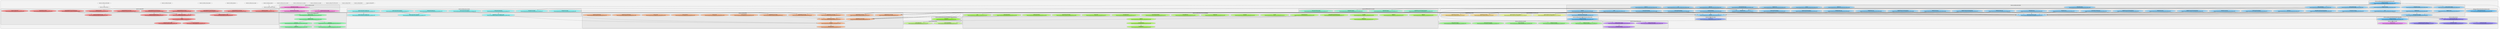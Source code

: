 digraph G {
    graph [rankdir=TB, clusterrank="local"];
    subgraph cluster_G {

        graph [style="filled,rounded",fillcolor="#80808018", label=""];
        detectron__modeling__FPN [label="detectron.modeling.FPN", style="filled", fillcolor="#ffffffb2", fontcolor="#000000", group="0"];
        detectron__modeling__ResNet [label="detectron.modeling.ResNet", style="filled", fillcolor="#ffffffb2", fontcolor="#000000", group="1"];
        detectron__modeling__VGG16 [label="detectron.modeling.VGG16", style="filled", fillcolor="#ffffffb2", fontcolor="#000000", group="2"];
        detectron__modeling__VGG_CNN_M_1024 [label="detectron.modeling.VGG_CNN_M_1024", style="filled", fillcolor="#ffffffb2", fontcolor="#000000", group="3"];
        detectron__modeling__detector [label="detectron.modeling.detector", style="filled", fillcolor="#ffffffb2", fontcolor="#000000", group="4"];
        detectron__modeling__fast_rcnn_heads [label="detectron.modeling.fast_rcnn_heads", style="filled", fillcolor="#ffffffb2", fontcolor="#000000", group="5"];
        detectron__modeling__generate_anchors [label="detectron.modeling.generate_anchors", style="filled", fillcolor="#ffffffb2", fontcolor="#000000", group="6"];
        detectron__modeling__keypoint_rcnn_heads [label="detectron.modeling.keypoint_rcnn_heads", style="filled", fillcolor="#ffffffb2", fontcolor="#000000", group="7"];
        detectron__modeling__mask_rcnn_heads [label="detectron.modeling.mask_rcnn_heads", style="filled", fillcolor="#ffffffb2", fontcolor="#000000", group="8"];
        detectron__modeling__model_builder [label="detectron.modeling.model_builder", style="filled", fillcolor="#ffffffb2", fontcolor="#000000", group="9"];
        detectron__modeling__name_compat [label="detectron.modeling.name_compat", style="filled", fillcolor="#ffffffb2", fontcolor="#000000", group="10"];
        detectron__modeling__optimizer [label="detectron.modeling.optimizer", style="filled", fillcolor="#ffffffb2", fontcolor="#000000", group="11"];
        detectron__modeling__retinanet_heads [label="detectron.modeling.retinanet_heads", style="filled", fillcolor="#ffffffb2", fontcolor="#000000", group="12"];
        detectron__modeling__rfcn_heads [label="detectron.modeling.rfcn_heads", style="filled", fillcolor="#ffffffb2", fontcolor="#000000", group="13"];
        detectron__modeling__rpn_heads [label="detectron.modeling.rpn_heads", style="filled", fillcolor="#ffffffb2", fontcolor="#000000", group="14"];
        subgraph cluster_detectron__modeling__FPN {

            graph [style="filled,rounded",fillcolor="#80808018", label="detectron.modeling.FPN"];
            detectron__modeling__FPN__add_fpn [label="add_fpn\n(/home/avijit/github/Detectron/detectron/modeling/FPN.py:117)", style="filled", fillcolor="#ff6565b2", fontcolor="#000000", group="0"];
        }
        subgraph cluster_detectron__modeling__FPN {

            graph [style="filled,rounded",fillcolor="#80808018", label="detectron.modeling.FPN"];
            detectron__modeling__FPN__add_fpn_ResNet101_conv5_P2only_body [label="add_fpn_ResNet101_conv5_P2only_body\n(/home/avijit/github/Detectron/detectron/modeling/FPN.py:67)", style="filled", fillcolor="#ff6565b2", fontcolor="#000000", group="0"];
        }
        subgraph cluster_detectron__modeling__FPN {

            graph [style="filled,rounded",fillcolor="#80808018", label="detectron.modeling.FPN"];
            detectron__modeling__FPN__add_fpn_ResNet101_conv5_body [label="add_fpn_ResNet101_conv5_body\n(/home/avijit/github/Detectron/detectron/modeling/FPN.py:61)", style="filled", fillcolor="#ff6565b2", fontcolor="#000000", group="0"];
        }
        subgraph cluster_detectron__modeling__FPN {

            graph [style="filled,rounded",fillcolor="#80808018", label="detectron.modeling.FPN"];
            detectron__modeling__FPN__add_fpn_ResNet152_conv5_P2only_body [label="add_fpn_ResNet152_conv5_P2only_body\n(/home/avijit/github/Detectron/detectron/modeling/FPN.py:82)", style="filled", fillcolor="#ff6565b2", fontcolor="#000000", group="0"];
        }
        subgraph cluster_detectron__modeling__FPN {

            graph [style="filled,rounded",fillcolor="#80808018", label="detectron.modeling.FPN"];
            detectron__modeling__FPN__add_fpn_ResNet152_conv5_body [label="add_fpn_ResNet152_conv5_body\n(/home/avijit/github/Detectron/detectron/modeling/FPN.py:76)", style="filled", fillcolor="#ff6565b2", fontcolor="#000000", group="0"];
        }
        subgraph cluster_detectron__modeling__FPN {

            graph [style="filled,rounded",fillcolor="#80808018", label="detectron.modeling.FPN"];
            detectron__modeling__FPN__add_fpn_ResNet50_conv5_P2only_body [label="add_fpn_ResNet50_conv5_P2only_body\n(/home/avijit/github/Detectron/detectron/modeling/FPN.py:52)", style="filled", fillcolor="#ff6565b2", fontcolor="#000000", group="0"];
        }
        subgraph cluster_detectron__modeling__FPN {

            graph [style="filled,rounded",fillcolor="#80808018", label="detectron.modeling.FPN"];
            detectron__modeling__FPN__add_fpn_ResNet50_conv5_body [label="add_fpn_ResNet50_conv5_body\n(/home/avijit/github/Detectron/detectron/modeling/FPN.py:46)", style="filled", fillcolor="#ff6565b2", fontcolor="#000000", group="0"];
        }
        subgraph cluster_detectron__modeling__FPN {

            graph [style="filled,rounded",fillcolor="#80808018", label="detectron.modeling.FPN"];
            detectron__modeling__FPN__add_fpn_onto_conv_body [label="add_fpn_onto_conv_body\n(/home/avijit/github/Detectron/detectron/modeling/FPN.py:95)", style="filled", fillcolor="#ff6565b2", fontcolor="#000000", group="0"];
        }
        subgraph cluster_detectron__modeling__FPN {

            graph [style="filled,rounded",fillcolor="#80808018", label="detectron.modeling.FPN"];
            detectron__modeling__FPN__add_fpn_rpn_losses [label="add_fpn_rpn_losses\n(/home/avijit/github/Detectron/detectron/modeling/FPN.py:440)", style="filled", fillcolor="#ff6565b2", fontcolor="#000000", group="0"];
        }
        subgraph cluster_detectron__modeling__FPN {

            graph [style="filled,rounded",fillcolor="#80808018", label="detectron.modeling.FPN"];
            detectron__modeling__FPN__add_fpn_rpn_outputs [label="add_fpn_rpn_outputs\n(/home/avijit/github/Detectron/detectron/modeling/FPN.py:323)", style="filled", fillcolor="#ff6565b2", fontcolor="#000000", group="0"];
        }
        subgraph cluster_detectron__modeling__FPN {

            graph [style="filled,rounded",fillcolor="#80808018", label="detectron.modeling.FPN"];
            detectron__modeling__FPN__add_multilevel_roi_blobs [label="add_multilevel_roi_blobs\n(/home/avijit/github/Detectron/detectron/modeling/FPN.py:508)", style="filled", fillcolor="#ff6565b2", fontcolor="#000000", group="0"];
        }
        subgraph cluster_detectron__modeling__FPN {

            graph [style="filled,rounded",fillcolor="#80808018", label="detectron.modeling.FPN"];
            detectron__modeling__FPN__add_topdown_lateral_module [label="add_topdown_lateral_module\n(/home/avijit/github/Detectron/detectron/modeling/FPN.py:259)", style="filled", fillcolor="#ff6565b2", fontcolor="#000000", group="0"];
        }
        subgraph cluster_detectron__modeling__FPN {

            graph [style="filled,rounded",fillcolor="#80808018", label="detectron.modeling.FPN"];
            detectron__modeling__FPN__fpn_level_info_ResNet101_conv5 [label="fpn_level_info_ResNet101_conv5\n(/home/avijit/github/Detectron/detectron/modeling/FPN.py:555)", style="filled", fillcolor="#ff6565b2", fontcolor="#000000", group="0"];
        }
        subgraph cluster_detectron__modeling__FPN {

            graph [style="filled,rounded",fillcolor="#80808018", label="detectron.modeling.FPN"];
            detectron__modeling__FPN__fpn_level_info_ResNet152_conv5 [label="fpn_level_info_ResNet152_conv5\n(/home/avijit/github/Detectron/detectron/modeling/FPN.py:563)", style="filled", fillcolor="#ff6565b2", fontcolor="#000000", group="0"];
        }
        subgraph cluster_detectron__modeling__FPN {

            graph [style="filled,rounded",fillcolor="#80808018", label="detectron.modeling.FPN"];
            detectron__modeling__FPN__fpn_level_info_ResNet50_conv5 [label="fpn_level_info_ResNet50_conv5\n(/home/avijit/github/Detectron/detectron/modeling/FPN.py:547)", style="filled", fillcolor="#ff6565b2", fontcolor="#000000", group="0"];
        }
        subgraph cluster_detectron__modeling__FPN {

            graph [style="filled,rounded",fillcolor="#80808018", label="detectron.modeling.FPN"];
            detectron__modeling__FPN__get_min_max_levels [label="get_min_max_levels\n(/home/avijit/github/Detectron/detectron/modeling/FPN.py:301)", style="filled", fillcolor="#ff6565b2", fontcolor="#000000", group="0"];
        }
        subgraph cluster_detectron__modeling__FPN {

            graph [style="filled,rounded",fillcolor="#80808018", label="detectron.modeling.FPN"];
            detectron__modeling__FPN__map_rois_to_fpn_levels [label="map_rois_to_fpn_levels\n(/home/avijit/github/Detectron/detectron/modeling/FPN.py:493)", style="filled", fillcolor="#ff6565b2", fontcolor="#000000", group="0"];
        }
        subgraph cluster_detectron__modeling__ResNet {

            graph [style="filled,rounded",fillcolor="#80808018", label="detectron.modeling.ResNet"];
            detectron__modeling__ResNet__add_ResNet101_conv4_body [label="add_ResNet101_conv4_body\n(/home/avijit/github/Detectron/detectron/modeling/ResNet.py:43)", style="filled", fillcolor="#ff9f65b2", fontcolor="#000000", group="1"];
        }
        subgraph cluster_detectron__modeling__ResNet {

            graph [style="filled,rounded",fillcolor="#80808018", label="detectron.modeling.ResNet"];
            detectron__modeling__ResNet__add_ResNet101_conv5_body [label="add_ResNet101_conv5_body\n(/home/avijit/github/Detectron/detectron/modeling/ResNet.py:47)", style="filled", fillcolor="#ff9f65b2", fontcolor="#000000", group="1"];
        }
        subgraph cluster_detectron__modeling__ResNet {

            graph [style="filled,rounded",fillcolor="#80808018", label="detectron.modeling.ResNet"];
            detectron__modeling__ResNet__add_ResNet152_conv5_body [label="add_ResNet152_conv5_body\n(/home/avijit/github/Detectron/detectron/modeling/ResNet.py:51)", style="filled", fillcolor="#ff9f65b2", fontcolor="#000000", group="1"];
        }
        subgraph cluster_detectron__modeling__ResNet {

            graph [style="filled,rounded",fillcolor="#80808018", label="detectron.modeling.ResNet"];
            detectron__modeling__ResNet__add_ResNet50_conv4_body [label="add_ResNet50_conv4_body\n(/home/avijit/github/Detectron/detectron/modeling/ResNet.py:35)", style="filled", fillcolor="#ff9f65b2", fontcolor="#000000", group="1"];
        }
        subgraph cluster_detectron__modeling__ResNet {

            graph [style="filled,rounded",fillcolor="#80808018", label="detectron.modeling.ResNet"];
            detectron__modeling__ResNet__add_ResNet50_conv5_body [label="add_ResNet50_conv5_body\n(/home/avijit/github/Detectron/detectron/modeling/ResNet.py:39)", style="filled", fillcolor="#ff9f65b2", fontcolor="#000000", group="1"];
        }
        subgraph cluster_detectron__modeling__ResNet {

            graph [style="filled,rounded",fillcolor="#80808018", label="detectron.modeling.ResNet"];
            detectron__modeling__ResNet__add_ResNet_convX_body [label="add_ResNet_convX_body\n(/home/avijit/github/Detectron/detectron/modeling/ResNet.py:91)", style="filled", fillcolor="#ff9f65b2", fontcolor="#000000", group="1"];
        }
        subgraph cluster_detectron__modeling__ResNet {

            graph [style="filled,rounded",fillcolor="#80808018", label="detectron.modeling.ResNet"];
            detectron__modeling__ResNet__add_ResNet_roi_conv5_head [label="add_ResNet_roi_conv5_head\n(/home/avijit/github/Detectron/detectron/modeling/ResNet.py:129)", style="filled", fillcolor="#ff9f65b2", fontcolor="#000000", group="1"];
        }
        subgraph cluster_detectron__modeling__ResNet {

            graph [style="filled,rounded",fillcolor="#80808018", label="detectron.modeling.ResNet"];
            detectron__modeling__ResNet__add_residual_block [label="add_residual_block\n(/home/avijit/github/Detectron/detectron/modeling/ResNet.py:153)", style="filled", fillcolor="#ff9f65b2", fontcolor="#000000", group="1"];
        }
        subgraph cluster_detectron__modeling__ResNet {

            graph [style="filled,rounded",fillcolor="#80808018", label="detectron.modeling.ResNet"];
            detectron__modeling__ResNet__add_stage [label="add_stage\n(/home/avijit/github/Detectron/detectron/modeling/ResNet.py:60)", style="filled", fillcolor="#ff9f65b2", fontcolor="#000000", group="1"];
        }
        subgraph cluster_detectron__modeling__ResNet {

            graph [style="filled,rounded",fillcolor="#80808018", label="detectron.modeling.ResNet"];
            detectron__modeling__ResNet__basic_bn_shortcut [label="basic_bn_shortcut\n(/home/avijit/github/Detectron/detectron/modeling/ResNet.py:203)", style="filled", fillcolor="#ff9f65b2", fontcolor="#000000", group="1"];
        }
        subgraph cluster_detectron__modeling__ResNet {

            graph [style="filled,rounded",fillcolor="#80808018", label="detectron.modeling.ResNet"];
            detectron__modeling__ResNet__basic_bn_stem [label="basic_bn_stem\n(/home/avijit/github/Detectron/detectron/modeling/ResNet.py:246)", style="filled", fillcolor="#ff9f65b2", fontcolor="#000000", group="1"];
        }
        subgraph cluster_detectron__modeling__ResNet {

            graph [style="filled,rounded",fillcolor="#80808018", label="detectron.modeling.ResNet"];
            detectron__modeling__ResNet__basic_gn_shortcut [label="basic_gn_shortcut\n(/home/avijit/github/Detectron/detectron/modeling/ResNet.py:223)", style="filled", fillcolor="#ff9f65b2", fontcolor="#000000", group="1"];
        }
        subgraph cluster_detectron__modeling__ResNet {

            graph [style="filled,rounded",fillcolor="#80808018", label="detectron.modeling.ResNet"];
            detectron__modeling__ResNet__basic_gn_stem [label="basic_gn_stem\n(/home/avijit/github/Detectron/detectron/modeling/ResNet.py:259)", style="filled", fillcolor="#ff9f65b2", fontcolor="#000000", group="1"];
        }
        subgraph cluster_detectron__modeling__ResNet {

            graph [style="filled,rounded",fillcolor="#80808018", label="detectron.modeling.ResNet"];
            detectron__modeling__ResNet__bottleneck_gn_transformation [label="bottleneck_gn_transformation\n(/home/avijit/github/Detectron/detectron/modeling/ResNet.py:336)", style="filled", fillcolor="#ff9f65b2", fontcolor="#000000", group="1"];
        }
        subgraph cluster_detectron__modeling__ResNet {

            graph [style="filled,rounded",fillcolor="#80808018", label="detectron.modeling.ResNet"];
            detectron__modeling__ResNet__bottleneck_transformation [label="bottleneck_transformation\n(/home/avijit/github/Detectron/detectron/modeling/ResNet.py:276)", style="filled", fillcolor="#ff9f65b2", fontcolor="#000000", group="1"];
        }
        subgraph cluster_detectron__modeling__VGG16 {

            graph [style="filled,rounded",fillcolor="#80808018", label="detectron.modeling.VGG16"];
            detectron__modeling__VGG16__add_VGG16_conv5_body [label="add_VGG16_conv5_body\n(/home/avijit/github/Detectron/detectron/modeling/VGG16.py:26)", style="filled", fillcolor="#ffd865b2", fontcolor="#000000", group="2"];
        }
        subgraph cluster_detectron__modeling__VGG16 {

            graph [style="filled,rounded",fillcolor="#80808018", label="detectron.modeling.VGG16"];
            detectron__modeling__VGG16__add_VGG16_roi_fc_head [label="add_VGG16_roi_fc_head\n(/home/avijit/github/Detectron/detectron/modeling/VGG16.py:61)", style="filled", fillcolor="#ffd865b2", fontcolor="#000000", group="2"];
        }
        subgraph cluster_detectron__modeling__VGG_CNN_M_1024 {

            graph [style="filled,rounded",fillcolor="#80808018", label="detectron.modeling.VGG_CNN_M_1024"];
            detectron__modeling__VGG_CNN_M_1024__add_VGG_CNN_M_1024_conv5_body [label="add_VGG_CNN_M_1024_conv5_body\n(/home/avijit/github/Detectron/detectron/modeling/VGG_CNN_M_1024.py:26)", style="filled", fillcolor="#ebff65b2", fontcolor="#000000", group="3"];
        }
        subgraph cluster_detectron__modeling__VGG_CNN_M_1024 {

            graph [style="filled,rounded",fillcolor="#80808018", label="detectron.modeling.VGG_CNN_M_1024"];
            detectron__modeling__VGG_CNN_M_1024__add_VGG_CNN_M_1024_roi_fc_head [label="add_VGG_CNN_M_1024_roi_fc_head\n(/home/avijit/github/Detectron/detectron/modeling/VGG_CNN_M_1024.py:47)", style="filled", fillcolor="#ebff65b2", fontcolor="#000000", group="3"];
        }
        subgraph cluster_detectron__modeling__detector {

            graph [style="filled,rounded",fillcolor="#80808018", label="detectron.modeling.detector"];
            detectron__modeling__detector__DetectionModelHelper [label="DetectionModelHelper\n(/home/avijit/github/Detectron/detectron/modeling/detector.py:43)", style="filled", fillcolor="#b2ff65b2", fontcolor="#000000", group="4"];
        }
        subgraph cluster_detectron__modeling__detector {

            graph [style="filled,rounded",fillcolor="#80808018", label="detectron.modeling.detector"];
            detectron__modeling__detector___get_lr_change_ratio [label="_get_lr_change_ratio\n(/home/avijit/github/Detectron/detectron/modeling/detector.py:537)", style="filled", fillcolor="#b2ff65b2", fontcolor="#000000", group="4"];
        }
        subgraph cluster_detectron__modeling__detector__DetectionModelHelper {

            graph [style="filled,rounded",fillcolor="#80808018", label="detectron.modeling.detector.DetectionModelHelper"];
            detectron__modeling__detector__DetectionModelHelper__AddLosses [label="AddLosses\n(/home/avijit/github/Detectron/detectron/modeling/detector.py:524)", style="filled", fillcolor="#99ff32b2", fontcolor="#000000", group="4"];
        }
        subgraph cluster_detectron__modeling__detector__DetectionModelHelper {

            graph [style="filled,rounded",fillcolor="#80808018", label="detectron.modeling.detector.DetectionModelHelper"];
            detectron__modeling__detector__DetectionModelHelper__AddMetrics [label="AddMetrics\n(/home/avijit/github/Detectron/detectron/modeling/detector.py:531)", style="filled", fillcolor="#99ff32b2", fontcolor="#000000", group="4"];
        }
        subgraph cluster_detectron__modeling__detector__DetectionModelHelper {

            graph [style="filled,rounded",fillcolor="#80808018", label="detectron.modeling.detector.DetectionModelHelper"];
            detectron__modeling__detector__DetectionModelHelper__AffineChannel [label="AffineChannel\n(/home/avijit/github/Detectron/detectron/modeling/detector.py:81)", style="filled", fillcolor="#99ff32b2", fontcolor="#000000", group="4"];
        }
        subgraph cluster_detectron__modeling__detector__DetectionModelHelper {

            graph [style="filled,rounded",fillcolor="#80808018", label="detectron.modeling.detector.DetectionModelHelper"];
            detectron__modeling__detector__DetectionModelHelper__BilinearInterpolation [label="BilinearInterpolation\n(/home/avijit/github/Detectron/detectron/modeling/detector.py:338)", style="filled", fillcolor="#99ff32b2", fontcolor="#000000", group="4"];
        }
        subgraph cluster_detectron__modeling__detector__DetectionModelHelper {

            graph [style="filled,rounded",fillcolor="#80808018", label="detectron.modeling.detector.DetectionModelHelper"];
            detectron__modeling__detector__DetectionModelHelper__CollectAndDistributeFpnRpnProposals [label="CollectAndDistributeFpnRpnProposals\n(/home/avijit/github/Detectron/detectron/modeling/detector.py:172)", style="filled", fillcolor="#99ff32b2", fontcolor="#000000", group="4"];
        }
        subgraph cluster_detectron__modeling__detector__DetectionModelHelper {

            graph [style="filled,rounded",fillcolor="#80808018", label="detectron.modeling.detector.DetectionModelHelper"];
            detectron__modeling__detector__DetectionModelHelper__ConvAffine [label="ConvAffine\n(/home/avijit/github/Detectron/detectron/modeling/detector.py:384)", style="filled", fillcolor="#99ff32b2", fontcolor="#000000", group="4"];
        }
        subgraph cluster_detectron__modeling__detector__DetectionModelHelper {

            graph [style="filled,rounded",fillcolor="#80808018", label="detectron.modeling.detector.DetectionModelHelper"];
            detectron__modeling__detector__DetectionModelHelper__ConvGN [label="ConvGN\n(/home/avijit/github/Detectron/detectron/modeling/detector.py:414)", style="filled", fillcolor="#99ff32b2", fontcolor="#000000", group="4"];
        }
        subgraph cluster_detectron__modeling__detector__DetectionModelHelper {

            graph [style="filled,rounded",fillcolor="#80808018", label="detectron.modeling.detector.DetectionModelHelper"];
            detectron__modeling__detector__DetectionModelHelper__ConvShared [label="ConvShared\n(/home/avijit/github/Detectron/detectron/modeling/detector.py:303)", style="filled", fillcolor="#99ff32b2", fontcolor="#000000", group="4"];
        }
        subgraph cluster_detectron__modeling__detector__DetectionModelHelper {

            graph [style="filled,rounded",fillcolor="#80808018", label="detectron.modeling.detector.DetectionModelHelper"];
            detectron__modeling__detector__DetectionModelHelper__DisableCudnn [label="DisableCudnn\n(/home/avijit/github/Detectron/detectron/modeling/detector.py:456)", style="filled", fillcolor="#99ff32b2", fontcolor="#000000", group="4"];
        }
        subgraph cluster_detectron__modeling__detector__DetectionModelHelper {

            graph [style="filled,rounded",fillcolor="#80808018", label="detectron.modeling.detector.DetectionModelHelper"];
            detectron__modeling__detector__DetectionModelHelper__DropoutIfTraining [label="DropoutIfTraining\n(/home/avijit/github/Detectron/detectron/modeling/detector.py:228)", style="filled", fillcolor="#99ff32b2", fontcolor="#000000", group="4"];
        }
        subgraph cluster_detectron__modeling__detector__DetectionModelHelper {

            graph [style="filled,rounded",fillcolor="#80808018", label="detectron.modeling.detector.DetectionModelHelper"];
            detectron__modeling__detector__DetectionModelHelper__GenerateProposalLabels [label="GenerateProposalLabels\n(/home/avijit/github/Detectron/detectron/modeling/detector.py:140)", style="filled", fillcolor="#99ff32b2", fontcolor="#000000", group="4"];
        }
        subgraph cluster_detectron__modeling__detector__DetectionModelHelper {

            graph [style="filled,rounded",fillcolor="#80808018", label="detectron.modeling.detector.DetectionModelHelper"];
            detectron__modeling__detector__DetectionModelHelper__GenerateProposals [label="GenerateProposals\n(/home/avijit/github/Detectron/detectron/modeling/detector.py:107)", style="filled", fillcolor="#99ff32b2", fontcolor="#000000", group="4"];
        }
        subgraph cluster_detectron__modeling__detector__DetectionModelHelper {

            graph [style="filled,rounded",fillcolor="#80808018", label="detectron.modeling.detector.DetectionModelHelper"];
            detectron__modeling__detector__DetectionModelHelper__GetLossScale [label="GetLossScale\n(/home/avijit/github/Detectron/detectron/modeling/detector.py:517)", style="filled", fillcolor="#99ff32b2", fontcolor="#000000", group="4"];
        }
        subgraph cluster_detectron__modeling__detector__DetectionModelHelper {

            graph [style="filled,rounded",fillcolor="#80808018", label="detectron.modeling.detector.DetectionModelHelper"];
            detectron__modeling__detector__DetectionModelHelper__RestorePreviousUseCudnn [label="RestorePreviousUseCudnn\n(/home/avijit/github/Detectron/detectron/modeling/detector.py:460)", style="filled", fillcolor="#99ff32b2", fontcolor="#000000", group="4"];
        }
        subgraph cluster_detectron__modeling__detector__DetectionModelHelper {

            graph [style="filled,rounded",fillcolor="#80808018", label="detectron.modeling.detector.DetectionModelHelper"];
            detectron__modeling__detector__DetectionModelHelper__RoIFeatureTransform [label="RoIFeatureTransform\n(/home/avijit/github/Detectron/detectron/modeling/detector.py:238)", style="filled", fillcolor="#99ff32b2", fontcolor="#000000", group="4"];
        }
        subgraph cluster_detectron__modeling__detector__DetectionModelHelper {

            graph [style="filled,rounded",fillcolor="#80808018", label="detectron.modeling.detector.DetectionModelHelper"];
            detectron__modeling__detector__DetectionModelHelper__TrainableParams [label="TrainableParams\n(/home/avijit/github/Detectron/detectron/modeling/detector.py:68)", style="filled", fillcolor="#99ff32b2", fontcolor="#000000", group="4"];
        }
        subgraph cluster_detectron__modeling__detector__DetectionModelHelper {

            graph [style="filled,rounded",fillcolor="#80808018", label="detectron.modeling.detector.DetectionModelHelper"];
            detectron__modeling__detector__DetectionModelHelper__UpdateWorkspaceLr [label="UpdateWorkspaceLr\n(/home/avijit/github/Detectron/detectron/modeling/detector.py:465)", style="filled", fillcolor="#99ff32b2", fontcolor="#000000", group="4"];
        }
        subgraph cluster_detectron__modeling__detector__DetectionModelHelper {

            graph [style="filled,rounded",fillcolor="#80808018", label="detectron.modeling.detector.DetectionModelHelper"];
            detectron__modeling__detector__DetectionModelHelper___CorrectMomentum [label="_CorrectMomentum\n(/home/avijit/github/Detectron/detectron/modeling/detector.py:495)", style="filled", fillcolor="#99ff32b2", fontcolor="#000000", group="4"];
        }
        subgraph cluster_detectron__modeling__detector__DetectionModelHelper {

            graph [style="filled,rounded",fillcolor="#80808018", label="detectron.modeling.detector.DetectionModelHelper"];
            detectron__modeling__detector__DetectionModelHelper___SetNewLr [label="_SetNewLr\n(/home/avijit/github/Detectron/detectron/modeling/detector.py:483)", style="filled", fillcolor="#99ff32b2", fontcolor="#000000", group="4"];
        }
        subgraph cluster_detectron__modeling__detector__DetectionModelHelper {

            graph [style="filled,rounded",fillcolor="#80808018", label="detectron.modeling.detector.DetectionModelHelper"];
            detectron__modeling__detector__DetectionModelHelper____init__ [label="__init__\n(/home/avijit/github/Detectron/detectron/modeling/detector.py:44)", style="filled", fillcolor="#99ff32b2", fontcolor="#000000", group="4"];
        }
        subgraph cluster_detectron__modeling__detector__DetectionModelHelper__BilinearInterpolation {

            graph [style="filled,rounded",fillcolor="#80808018", label="detectron.modeling.detector.DetectionModelHelper.BilinearInterpolation"];
            detectron__modeling__detector__DetectionModelHelper__BilinearInterpolation__upsample_filt [label="upsample_filt\n(/home/avijit/github/Detectron/detectron/modeling/detector.py:351)", style="filled", fillcolor="#7fff00b2", fontcolor="#000000", group="4"];
        }
        subgraph cluster_detectron__modeling__fast_rcnn_heads {

            graph [style="filled,rounded",fillcolor="#80808018", label="detectron.modeling.fast_rcnn_heads"];
            detectron__modeling__fast_rcnn_heads__add_fast_rcnn_losses [label="add_fast_rcnn_losses\n(/home/avijit/github/Detectron/detectron/modeling/fast_rcnn_heads.py:75)", style="filled", fillcolor="#79ff65b2", fontcolor="#000000", group="5"];
        }
        subgraph cluster_detectron__modeling__fast_rcnn_heads {

            graph [style="filled,rounded",fillcolor="#80808018", label="detectron.modeling.fast_rcnn_heads"];
            detectron__modeling__fast_rcnn_heads__add_fast_rcnn_outputs [label="add_fast_rcnn_outputs\n(/home/avijit/github/Detectron/detectron/modeling/fast_rcnn_heads.py:46)", style="filled", fillcolor="#79ff65b2", fontcolor="#000000", group="5"];
        }
        subgraph cluster_detectron__modeling__fast_rcnn_heads {

            graph [style="filled,rounded",fillcolor="#80808018", label="detectron.modeling.fast_rcnn_heads"];
            detectron__modeling__fast_rcnn_heads__add_roi_2mlp_head [label="add_roi_2mlp_head\n(/home/avijit/github/Detectron/detectron/modeling/fast_rcnn_heads.py:100)", style="filled", fillcolor="#79ff65b2", fontcolor="#000000", group="5"];
        }
        subgraph cluster_detectron__modeling__fast_rcnn_heads {

            graph [style="filled,rounded",fillcolor="#80808018", label="detectron.modeling.fast_rcnn_heads"];
            detectron__modeling__fast_rcnn_heads__add_roi_Xconv1fc_gn_head [label="add_roi_Xconv1fc_gn_head\n(/home/avijit/github/Detectron/detectron/modeling/fast_rcnn_heads.py:151)", style="filled", fillcolor="#79ff65b2", fontcolor="#000000", group="5"];
        }
        subgraph cluster_detectron__modeling__fast_rcnn_heads {

            graph [style="filled,rounded",fillcolor="#80808018", label="detectron.modeling.fast_rcnn_heads"];
            detectron__modeling__fast_rcnn_heads__add_roi_Xconv1fc_head [label="add_roi_Xconv1fc_head\n(/home/avijit/github/Detectron/detectron/modeling/fast_rcnn_heads.py:120)", style="filled", fillcolor="#79ff65b2", fontcolor="#000000", group="5"];
        }
        subgraph cluster_detectron__modeling__generate_anchors {

            graph [style="filled,rounded",fillcolor="#80808018", label="detectron.modeling.generate_anchors"];
            detectron__modeling__generate_anchors___generate_anchors [label="_generate_anchors\n(/home/avijit/github/Detectron/detectron/modeling/generate_anchors.py:68)", style="filled", fillcolor="#65ff8cb2", fontcolor="#000000", group="6"];
        }
        subgraph cluster_detectron__modeling__generate_anchors {

            graph [style="filled,rounded",fillcolor="#80808018", label="detectron.modeling.generate_anchors"];
            detectron__modeling__generate_anchors___mkanchors [label="_mkanchors\n(/home/avijit/github/Detectron/detectron/modeling/generate_anchors.py:89)", style="filled", fillcolor="#65ff8cb2", fontcolor="#000000", group="6"];
        }
        subgraph cluster_detectron__modeling__generate_anchors {

            graph [style="filled,rounded",fillcolor="#80808018", label="detectron.modeling.generate_anchors"];
            detectron__modeling__generate_anchors___ratio_enum [label="_ratio_enum\n(/home/avijit/github/Detectron/detectron/modeling/generate_anchors.py:106)", style="filled", fillcolor="#65ff8cb2", fontcolor="#000000", group="6"];
        }
        subgraph cluster_detectron__modeling__generate_anchors {

            graph [style="filled,rounded",fillcolor="#80808018", label="detectron.modeling.generate_anchors"];
            detectron__modeling__generate_anchors___scale_enum [label="_scale_enum\n(/home/avijit/github/Detectron/detectron/modeling/generate_anchors.py:117)", style="filled", fillcolor="#65ff8cb2", fontcolor="#000000", group="6"];
        }
        subgraph cluster_detectron__modeling__generate_anchors {

            graph [style="filled,rounded",fillcolor="#80808018", label="detectron.modeling.generate_anchors"];
            detectron__modeling__generate_anchors___whctrs [label="_whctrs\n(/home/avijit/github/Detectron/detectron/modeling/generate_anchors.py:80)", style="filled", fillcolor="#65ff8cb2", fontcolor="#000000", group="6"];
        }
        subgraph cluster_detectron__modeling__generate_anchors {

            graph [style="filled,rounded",fillcolor="#80808018", label="detectron.modeling.generate_anchors"];
            detectron__modeling__generate_anchors__generate_anchors [label="generate_anchors\n(/home/avijit/github/Detectron/detectron/modeling/generate_anchors.py:54)", style="filled", fillcolor="#65ff8cb2", fontcolor="#000000", group="6"];
        }
        subgraph cluster_detectron__modeling__keypoint_rcnn_heads {

            graph [style="filled,rounded",fillcolor="#80808018", label="detectron.modeling.keypoint_rcnn_heads"];
            detectron__modeling__keypoint_rcnn_heads__add_ResNet_roi_conv5_head_for_keypoints [label="add_ResNet_roi_conv5_head_for_keypoints\n(/home/avijit/github/Detectron/detectron/modeling/keypoint_rcnn_heads.py:156)", style="filled", fillcolor="#65ffc5b2", fontcolor="#000000", group="7"];
        }
        subgraph cluster_detectron__modeling__keypoint_rcnn_heads {

            graph [style="filled,rounded",fillcolor="#80808018", label="detectron.modeling.keypoint_rcnn_heads"];
            detectron__modeling__keypoint_rcnn_heads__add_keypoint_losses [label="add_keypoint_losses\n(/home/avijit/github/Detectron/detectron/modeling/keypoint_rcnn_heads.py:110)", style="filled", fillcolor="#65ffc5b2", fontcolor="#000000", group="7"];
        }
        subgraph cluster_detectron__modeling__keypoint_rcnn_heads {

            graph [style="filled,rounded",fillcolor="#80808018", label="detectron.modeling.keypoint_rcnn_heads"];
            detectron__modeling__keypoint_rcnn_heads__add_keypoint_outputs [label="add_keypoint_outputs\n(/home/avijit/github/Detectron/detectron/modeling/keypoint_rcnn_heads.py:46)", style="filled", fillcolor="#65ffc5b2", fontcolor="#000000", group="7"];
        }
        subgraph cluster_detectron__modeling__keypoint_rcnn_heads {

            graph [style="filled,rounded",fillcolor="#80808018", label="detectron.modeling.keypoint_rcnn_heads"];
            detectron__modeling__keypoint_rcnn_heads__add_roi_pose_head_v1convX [label="add_roi_pose_head_v1convX\n(/home/avijit/github/Detectron/detectron/modeling/keypoint_rcnn_heads.py:187)", style="filled", fillcolor="#65ffc5b2", fontcolor="#000000", group="7"];
        }
        subgraph cluster_detectron__modeling__mask_rcnn_heads {

            graph [style="filled,rounded",fillcolor="#80808018", label="detectron.modeling.mask_rcnn_heads"];
            detectron__modeling__mask_rcnn_heads__add_ResNet_roi_conv5_head_for_masks [label="add_ResNet_roi_conv5_head_for_masks\n(/home/avijit/github/Detectron/detectron/modeling/mask_rcnn_heads.py:302)", style="filled", fillcolor="#65feffb2", fontcolor="#000000", group="8"];
        }
        subgraph cluster_detectron__modeling__mask_rcnn_heads {

            graph [style="filled,rounded",fillcolor="#80808018", label="detectron.modeling.mask_rcnn_heads"];
            detectron__modeling__mask_rcnn_heads__add_mask_rcnn_losses [label="add_mask_rcnn_losses\n(/home/avijit/github/Detectron/detectron/modeling/mask_rcnn_heads.py:96)", style="filled", fillcolor="#65feffb2", fontcolor="#000000", group="8"];
        }
        subgraph cluster_detectron__modeling__mask_rcnn_heads {

            graph [style="filled,rounded",fillcolor="#80808018", label="detectron.modeling.mask_rcnn_heads"];
            detectron__modeling__mask_rcnn_heads__add_mask_rcnn_outputs [label="add_mask_rcnn_outputs\n(/home/avijit/github/Detectron/detectron/modeling/mask_rcnn_heads.py:47)", style="filled", fillcolor="#65feffb2", fontcolor="#000000", group="8"];
        }
        subgraph cluster_detectron__modeling__mask_rcnn_heads {

            graph [style="filled,rounded",fillcolor="#80808018", label="detectron.modeling.mask_rcnn_heads"];
            detectron__modeling__mask_rcnn_heads__mask_rcnn_fcn_head_v0up [label="mask_rcnn_fcn_head_v0up\n(/home/avijit/github/Detectron/detectron/modeling/mask_rcnn_heads.py:275)", style="filled", fillcolor="#65feffb2", fontcolor="#000000", group="8"];
        }
        subgraph cluster_detectron__modeling__mask_rcnn_heads {

            graph [style="filled,rounded",fillcolor="#80808018", label="detectron.modeling.mask_rcnn_heads"];
            detectron__modeling__mask_rcnn_heads__mask_rcnn_fcn_head_v0upshare [label="mask_rcnn_fcn_head_v0upshare\n(/home/avijit/github/Detectron/detectron/modeling/mask_rcnn_heads.py:233)", style="filled", fillcolor="#65feffb2", fontcolor="#000000", group="8"];
        }
        subgraph cluster_detectron__modeling__mask_rcnn_heads {

            graph [style="filled,rounded",fillcolor="#80808018", label="detectron.modeling.mask_rcnn_heads"];
            detectron__modeling__mask_rcnn_heads__mask_rcnn_fcn_head_v1up [label="mask_rcnn_fcn_head_v1up\n(/home/avijit/github/Detectron/detectron/modeling/mask_rcnn_heads.py:126)", style="filled", fillcolor="#65feffb2", fontcolor="#000000", group="8"];
        }
        subgraph cluster_detectron__modeling__mask_rcnn_heads {

            graph [style="filled,rounded",fillcolor="#80808018", label="detectron.modeling.mask_rcnn_heads"];
            detectron__modeling__mask_rcnn_heads__mask_rcnn_fcn_head_v1up4convs [label="mask_rcnn_fcn_head_v1up4convs\n(/home/avijit/github/Detectron/detectron/modeling/mask_rcnn_heads.py:112)", style="filled", fillcolor="#65feffb2", fontcolor="#000000", group="8"];
        }
        subgraph cluster_detectron__modeling__mask_rcnn_heads {

            graph [style="filled,rounded",fillcolor="#80808018", label="detectron.modeling.mask_rcnn_heads"];
            detectron__modeling__mask_rcnn_heads__mask_rcnn_fcn_head_v1up4convs_gn [label="mask_rcnn_fcn_head_v1up4convs_gn\n(/home/avijit/github/Detectron/detectron/modeling/mask_rcnn_heads.py:119)", style="filled", fillcolor="#65feffb2", fontcolor="#000000", group="8"];
        }
        subgraph cluster_detectron__modeling__mask_rcnn_heads {

            graph [style="filled,rounded",fillcolor="#80808018", label="detectron.modeling.mask_rcnn_heads"];
            detectron__modeling__mask_rcnn_heads__mask_rcnn_fcn_head_v1upXconvs [label="mask_rcnn_fcn_head_v1upXconvs\n(/home/avijit/github/Detectron/detectron/modeling/mask_rcnn_heads.py:133)", style="filled", fillcolor="#65feffb2", fontcolor="#000000", group="8"];
        }
        subgraph cluster_detectron__modeling__mask_rcnn_heads {

            graph [style="filled,rounded",fillcolor="#80808018", label="detectron.modeling.mask_rcnn_heads"];
            detectron__modeling__mask_rcnn_heads__mask_rcnn_fcn_head_v1upXconvs_gn [label="mask_rcnn_fcn_head_v1upXconvs_gn\n(/home/avijit/github/Detectron/detectron/modeling/mask_rcnn_heads.py:183)", style="filled", fillcolor="#65feffb2", fontcolor="#000000", group="8"];
        }
        subgraph cluster_detectron__modeling__model_builder {

            graph [style="filled,rounded",fillcolor="#80808018", label="detectron.modeling.model_builder"];
            detectron__modeling__model_builder__ResNet101_fast_rcnn [label="ResNet101_fast_rcnn\n(/home/avijit/github/Detectron/detectron/modeling/model_builder.py:562)", style="filled", fillcolor="#65c5ffb2", fontcolor="#000000", group="9"];
        }
        subgraph cluster_detectron__modeling__model_builder {

            graph [style="filled,rounded",fillcolor="#80808018", label="detectron.modeling.model_builder"];
            detectron__modeling__model_builder__ResNet101_fast_rcnn_frozen_features [label="ResNet101_fast_rcnn_frozen_features\n(/home/avijit/github/Detectron/detectron/modeling/model_builder.py:577)", style="filled", fillcolor="#65c5ffb2", fontcolor="#000000", group="9"];
        }
        subgraph cluster_detectron__modeling__model_builder {

            graph [style="filled,rounded",fillcolor="#80808018", label="detectron.modeling.model_builder"];
            detectron__modeling__model_builder__ResNet101_faster_rcnn [label="ResNet101_faster_rcnn\n(/home/avijit/github/Detectron/detectron/modeling/model_builder.py:654)", style="filled", fillcolor="#65c5ffb2", fontcolor="#000000", group="9"];
        }
        subgraph cluster_detectron__modeling__model_builder {

            graph [style="filled,rounded",fillcolor="#80808018", label="detectron.modeling.model_builder"];
            detectron__modeling__model_builder__ResNet101_rfcn [label="ResNet101_rfcn\n(/home/avijit/github/Detectron/detectron/modeling/model_builder.py:672)", style="filled", fillcolor="#65c5ffb2", fontcolor="#000000", group="9"];
        }
        subgraph cluster_detectron__modeling__model_builder {

            graph [style="filled,rounded",fillcolor="#80808018", label="detectron.modeling.model_builder"];
            detectron__modeling__model_builder__ResNet101_rpn_conv4 [label="ResNet101_rpn_conv4\n(/home/avijit/github/Detectron/detectron/modeling/model_builder.py:605)", style="filled", fillcolor="#65c5ffb2", fontcolor="#000000", group="9"];
        }
        subgraph cluster_detectron__modeling__model_builder {

            graph [style="filled,rounded",fillcolor="#80808018", label="detectron.modeling.model_builder"];
            detectron__modeling__model_builder__ResNet101_rpn_conv4_frozen_features [label="ResNet101_rpn_conv4_frozen_features\n(/home/avijit/github/Detectron/detectron/modeling/model_builder.py:629)", style="filled", fillcolor="#65c5ffb2", fontcolor="#000000", group="9"];
        }
        subgraph cluster_detectron__modeling__model_builder {

            graph [style="filled,rounded",fillcolor="#80808018", label="detectron.modeling.model_builder"];
            detectron__modeling__model_builder__ResNet50_fast_rcnn [label="ResNet50_fast_rcnn\n(/home/avijit/github/Detectron/detectron/modeling/model_builder.py:556)", style="filled", fillcolor="#65c5ffb2", fontcolor="#000000", group="9"];
        }
        subgraph cluster_detectron__modeling__model_builder {

            graph [style="filled,rounded",fillcolor="#80808018", label="detectron.modeling.model_builder"];
            detectron__modeling__model_builder__ResNet50_fast_rcnn_frozen_features [label="ResNet50_fast_rcnn_frozen_features\n(/home/avijit/github/Detectron/detectron/modeling/model_builder.py:568)", style="filled", fillcolor="#65c5ffb2", fontcolor="#000000", group="9"];
        }
        subgraph cluster_detectron__modeling__model_builder {

            graph [style="filled,rounded",fillcolor="#80808018", label="detectron.modeling.model_builder"];
            detectron__modeling__model_builder__ResNet50_faster_rcnn [label="ResNet50_faster_rcnn\n(/home/avijit/github/Detectron/detectron/modeling/model_builder.py:647)", style="filled", fillcolor="#65c5ffb2", fontcolor="#000000", group="9"];
        }
        subgraph cluster_detectron__modeling__model_builder {

            graph [style="filled,rounded",fillcolor="#80808018", label="detectron.modeling.model_builder"];
            detectron__modeling__model_builder__ResNet50_rfcn [label="ResNet50_rfcn\n(/home/avijit/github/Detectron/detectron/modeling/model_builder.py:666)", style="filled", fillcolor="#65c5ffb2", fontcolor="#000000", group="9"];
        }
        subgraph cluster_detectron__modeling__model_builder {

            graph [style="filled,rounded",fillcolor="#80808018", label="detectron.modeling.model_builder"];
            detectron__modeling__model_builder__ResNet50_rpn_conv4 [label="ResNet50_rpn_conv4\n(/home/avijit/github/Detectron/detectron/modeling/model_builder.py:601)", style="filled", fillcolor="#65c5ffb2", fontcolor="#000000", group="9"];
        }
        subgraph cluster_detectron__modeling__model_builder {

            graph [style="filled,rounded",fillcolor="#80808018", label="detectron.modeling.model_builder"];
            detectron__modeling__model_builder__ResNet50_rpn_conv4_frozen_features [label="ResNet50_rpn_conv4_frozen_features\n(/home/avijit/github/Detectron/detectron/modeling/model_builder.py:623)", style="filled", fillcolor="#65c5ffb2", fontcolor="#000000", group="9"];
        }
        subgraph cluster_detectron__modeling__model_builder {

            graph [style="filled,rounded",fillcolor="#80808018", label="detectron.modeling.model_builder"];
            detectron__modeling__model_builder__VGG16_fast_rcnn [label="VGG16_fast_rcnn\n(/home/avijit/github/Detectron/detectron/modeling/model_builder.py:550)", style="filled", fillcolor="#65c5ffb2", fontcolor="#000000", group="9"];
        }
        subgraph cluster_detectron__modeling__model_builder {

            graph [style="filled,rounded",fillcolor="#80808018", label="detectron.modeling.model_builder"];
            detectron__modeling__model_builder__VGG16_faster_rcnn [label="VGG16_faster_rcnn\n(/home/avijit/github/Detectron/detectron/modeling/model_builder.py:640)", style="filled", fillcolor="#65c5ffb2", fontcolor="#000000", group="9"];
        }
        subgraph cluster_detectron__modeling__model_builder {

            graph [style="filled,rounded",fillcolor="#80808018", label="detectron.modeling.model_builder"];
            detectron__modeling__model_builder__VGG16_rpn [label="VGG16_rpn\n(/home/avijit/github/Detectron/detectron/modeling/model_builder.py:597)", style="filled", fillcolor="#65c5ffb2", fontcolor="#000000", group="9"];
        }
        subgraph cluster_detectron__modeling__model_builder {

            graph [style="filled,rounded",fillcolor="#80808018", label="detectron.modeling.model_builder"];
            detectron__modeling__model_builder__VGG16_rpn_frozen_features [label="VGG16_rpn_frozen_features\n(/home/avijit/github/Detectron/detectron/modeling/model_builder.py:617)", style="filled", fillcolor="#65c5ffb2", fontcolor="#000000", group="9"];
        }
        subgraph cluster_detectron__modeling__model_builder {

            graph [style="filled,rounded",fillcolor="#80808018", label="detectron.modeling.model_builder"];
            detectron__modeling__model_builder__VGG_CNN_M_1024_fast_rcnn [label="VGG_CNN_M_1024_fast_rcnn\n(/home/avijit/github/Detectron/detectron/modeling/model_builder.py:543)", style="filled", fillcolor="#65c5ffb2", fontcolor="#000000", group="9"];
        }
        subgraph cluster_detectron__modeling__model_builder {

            graph [style="filled,rounded",fillcolor="#80808018", label="detectron.modeling.model_builder"];
            detectron__modeling__model_builder__VGG_CNN_M_1024_rpn [label="VGG_CNN_M_1024_rpn\n(/home/avijit/github/Detectron/detectron/modeling/model_builder.py:591)", style="filled", fillcolor="#65c5ffb2", fontcolor="#000000", group="9"];
        }
        subgraph cluster_detectron__modeling__model_builder {

            graph [style="filled,rounded",fillcolor="#80808018", label="detectron.modeling.model_builder"];
            detectron__modeling__model_builder__VGG_CNN_M_1024_rpn_frozen_features [label="VGG_CNN_M_1024_rpn_frozen_features\n(/home/avijit/github/Detectron/detectron/modeling/model_builder.py:609)", style="filled", fillcolor="#65c5ffb2", fontcolor="#000000", group="9"];
        }
        subgraph cluster_detectron__modeling__model_builder {

            graph [style="filled,rounded",fillcolor="#80808018", label="detectron.modeling.model_builder"];
            detectron__modeling__model_builder___add_fast_rcnn_head [label="_add_fast_rcnn_head\n(/home/avijit/github/Detectron/detectron/modeling/model_builder.py:249)", style="filled", fillcolor="#65c5ffb2", fontcolor="#000000", group="9"];
        }
        subgraph cluster_detectron__modeling__model_builder {

            graph [style="filled,rounded",fillcolor="#80808018", label="detectron.modeling.model_builder"];
            detectron__modeling__model_builder___add_roi_keypoint_head [label="_add_roi_keypoint_head\n(/home/avijit/github/Detectron/detectron/modeling/model_builder.py:294)", style="filled", fillcolor="#65c5ffb2", fontcolor="#000000", group="9"];
        }
        subgraph cluster_detectron__modeling__model_builder {

            graph [style="filled,rounded",fillcolor="#80808018", label="detectron.modeling.model_builder"];
            detectron__modeling__model_builder___add_roi_mask_head [label="_add_roi_mask_head\n(/home/avijit/github/Detectron/detectron/modeling/model_builder.py:264)", style="filled", fillcolor="#65c5ffb2", fontcolor="#000000", group="9"];
        }
        subgraph cluster_detectron__modeling__model_builder {

            graph [style="filled,rounded",fillcolor="#80808018", label="detectron.modeling.model_builder"];
            detectron__modeling__model_builder___narrow_to_fpn_roi_levels [label="_narrow_to_fpn_roi_levels\n(/home/avijit/github/Detectron/detectron/modeling/model_builder.py:233)", style="filled", fillcolor="#65c5ffb2", fontcolor="#000000", group="9"];
        }
        subgraph cluster_detectron__modeling__model_builder {

            graph [style="filled,rounded",fillcolor="#80808018", label="detectron.modeling.model_builder"];
            detectron__modeling__model_builder__add_inference_inputs [label="add_inference_inputs\n(/home/avijit/github/Detectron/detectron/modeling/model_builder.py:406)", style="filled", fillcolor="#65c5ffb2", fontcolor="#000000", group="9"];
        }
        subgraph cluster_detectron__modeling__model_builder {

            graph [style="filled,rounded",fillcolor="#80808018", label="detectron.modeling.model_builder"];
            detectron__modeling__model_builder__add_training_inputs [label="add_training_inputs\n(/home/avijit/github/Detectron/detectron/modeling/model_builder.py:368)", style="filled", fillcolor="#65c5ffb2", fontcolor="#000000", group="9"];
        }
        subgraph cluster_detectron__modeling__model_builder {

            graph [style="filled,rounded",fillcolor="#80808018", label="detectron.modeling.model_builder"];
            detectron__modeling__model_builder__build_generic_detection_model [label="build_generic_detection_model\n(/home/avijit/github/Detectron/detectron/modeling/model_builder.py:155)", style="filled", fillcolor="#65c5ffb2", fontcolor="#000000", group="9"];
        }
        subgraph cluster_detectron__modeling__model_builder {

            graph [style="filled,rounded",fillcolor="#80808018", label="detectron.modeling.model_builder"];
            detectron__modeling__model_builder__build_generic_retinanet_model [label="build_generic_retinanet_model\n(/home/avijit/github/Detectron/detectron/modeling/model_builder.py:341)", style="filled", fillcolor="#65c5ffb2", fontcolor="#000000", group="9"];
        }
        subgraph cluster_detectron__modeling__model_builder {

            graph [style="filled,rounded",fillcolor="#80808018", label="detectron.modeling.model_builder"];
            detectron__modeling__model_builder__build_generic_rfcn_model [label="build_generic_rfcn_model\n(/home/avijit/github/Detectron/detectron/modeling/model_builder.py:324)", style="filled", fillcolor="#65c5ffb2", fontcolor="#000000", group="9"];
        }
        subgraph cluster_detectron__modeling__model_builder {

            graph [style="filled,rounded",fillcolor="#80808018", label="detectron.modeling.model_builder"];
            detectron__modeling__model_builder__create [label="create\n(/home/avijit/github/Detectron/detectron/modeling/model_builder.py:107)", style="filled", fillcolor="#65c5ffb2", fontcolor="#000000", group="9"];
        }
        subgraph cluster_detectron__modeling__model_builder {

            graph [style="filled,rounded",fillcolor="#80808018", label="detectron.modeling.model_builder"];
            detectron__modeling__model_builder__fast_rcnn [label="fast_rcnn\n(/home/avijit/github/Detectron/detectron/modeling/model_builder.py:439)", style="filled", fillcolor="#65c5ffb2", fontcolor="#000000", group="9"];
        }
        subgraph cluster_detectron__modeling__model_builder {

            graph [style="filled,rounded",fillcolor="#80808018", label="detectron.modeling.model_builder"];
            detectron__modeling__model_builder__fast_rcnn_frozen_features [label="fast_rcnn_frozen_features\n(/home/avijit/github/Detectron/detectron/modeling/model_builder.py:492)", style="filled", fillcolor="#65c5ffb2", fontcolor="#000000", group="9"];
        }
        subgraph cluster_detectron__modeling__model_builder {

            graph [style="filled,rounded",fillcolor="#80808018", label="detectron.modeling.model_builder"];
            detectron__modeling__model_builder__faster_rcnn [label="faster_rcnn\n(/home/avijit/github/Detectron/detectron/modeling/model_builder.py:484)", style="filled", fillcolor="#65c5ffb2", fontcolor="#000000", group="9"];
        }
        subgraph cluster_detectron__modeling__model_builder {

            graph [style="filled,rounded",fillcolor="#80808018", label="detectron.modeling.model_builder"];
            detectron__modeling__model_builder__fpn_rpn [label="fpn_rpn\n(/home/avijit/github/Detectron/detectron/modeling/model_builder.py:476)", style="filled", fillcolor="#65c5ffb2", fontcolor="#000000", group="9"];
        }
        subgraph cluster_detectron__modeling__model_builder {

            graph [style="filled,rounded",fillcolor="#80808018", label="detectron.modeling.model_builder"];
            detectron__modeling__model_builder__fpn_rpn_frozen_features [label="fpn_rpn_frozen_features\n(/home/avijit/github/Detectron/detectron/modeling/model_builder.py:509)", style="filled", fillcolor="#65c5ffb2", fontcolor="#000000", group="9"];
        }
        subgraph cluster_detectron__modeling__model_builder {

            graph [style="filled,rounded",fillcolor="#80808018", label="detectron.modeling.model_builder"];
            detectron__modeling__model_builder__generalized_rcnn [label="generalized_rcnn\n(/home/avijit/github/Detectron/detectron/modeling/model_builder.py:74)", style="filled", fillcolor="#65c5ffb2", fontcolor="#000000", group="9"];
        }
        subgraph cluster_detectron__modeling__model_builder {

            graph [style="filled,rounded",fillcolor="#80808018", label="detectron.modeling.model_builder"];
            detectron__modeling__model_builder__get_func [label="get_func\n(/home/avijit/github/Detectron/detectron/modeling/model_builder.py:127)", style="filled", fillcolor="#65c5ffb2", fontcolor="#000000", group="9"];
        }
        subgraph cluster_detectron__modeling__model_builder {

            graph [style="filled,rounded",fillcolor="#80808018", label="detectron.modeling.model_builder"];
            detectron__modeling__model_builder__keypoint_rcnn [label="keypoint_rcnn\n(/home/avijit/github/Detectron/detectron/modeling/model_builder.py:452)", style="filled", fillcolor="#65c5ffb2", fontcolor="#000000", group="9"];
        }
        subgraph cluster_detectron__modeling__model_builder {

            graph [style="filled,rounded",fillcolor="#80808018", label="detectron.modeling.model_builder"];
            detectron__modeling__model_builder__keypoint_rcnn_frozen_features [label="keypoint_rcnn_frozen_features\n(/home/avijit/github/Detectron/detectron/modeling/model_builder.py:527)", style="filled", fillcolor="#65c5ffb2", fontcolor="#000000", group="9"];
        }
        subgraph cluster_detectron__modeling__model_builder {

            graph [style="filled,rounded",fillcolor="#80808018", label="detectron.modeling.model_builder"];
            detectron__modeling__model_builder__mask_and_keypoint_rcnn [label="mask_and_keypoint_rcnn\n(/home/avijit/github/Detectron/detectron/modeling/model_builder.py:460)", style="filled", fillcolor="#65c5ffb2", fontcolor="#000000", group="9"];
        }
        subgraph cluster_detectron__modeling__model_builder {

            graph [style="filled,rounded",fillcolor="#80808018", label="detectron.modeling.model_builder"];
            detectron__modeling__model_builder__mask_rcnn [label="mask_rcnn\n(/home/avijit/github/Detectron/detectron/modeling/model_builder.py:444)", style="filled", fillcolor="#65c5ffb2", fontcolor="#000000", group="9"];
        }
        subgraph cluster_detectron__modeling__model_builder {

            graph [style="filled,rounded",fillcolor="#80808018", label="detectron.modeling.model_builder"];
            detectron__modeling__model_builder__mask_rcnn_frozen_features [label="mask_rcnn_frozen_features\n(/home/avijit/github/Detectron/detectron/modeling/model_builder.py:516)", style="filled", fillcolor="#65c5ffb2", fontcolor="#000000", group="9"];
        }
        subgraph cluster_detectron__modeling__model_builder {

            graph [style="filled,rounded",fillcolor="#80808018", label="detectron.modeling.model_builder"];
            detectron__modeling__model_builder__retinanet [label="retinanet\n(/home/avijit/github/Detectron/detectron/modeling/model_builder.py:98)", style="filled", fillcolor="#65c5ffb2", fontcolor="#000000", group="9"];
        }
        subgraph cluster_detectron__modeling__model_builder {

            graph [style="filled,rounded",fillcolor="#80808018", label="detectron.modeling.model_builder"];
            detectron__modeling__model_builder__rfcn [label="rfcn\n(/home/avijit/github/Detectron/detectron/modeling/model_builder.py:93)", style="filled", fillcolor="#65c5ffb2", fontcolor="#000000", group="9"];
        }
        subgraph cluster_detectron__modeling__model_builder {

            graph [style="filled,rounded",fillcolor="#80808018", label="detectron.modeling.model_builder"];
            detectron__modeling__model_builder__rpn [label="rpn\n(/home/avijit/github/Detectron/detectron/modeling/model_builder.py:468)", style="filled", fillcolor="#65c5ffb2", fontcolor="#000000", group="9"];
        }
        subgraph cluster_detectron__modeling__model_builder {

            graph [style="filled,rounded",fillcolor="#80808018", label="detectron.modeling.model_builder"];
            detectron__modeling__model_builder__rpn_frozen_features [label="rpn_frozen_features\n(/home/avijit/github/Detectron/detectron/modeling/model_builder.py:502)", style="filled", fillcolor="#65c5ffb2", fontcolor="#000000", group="9"];
        }
        subgraph cluster_detectron__modeling__model_builder__add_inference_inputs {

            graph [style="filled,rounded",fillcolor="#80808018", label="detectron.modeling.model_builder.add_inference_inputs"];
            detectron__modeling__model_builder__add_inference_inputs__create_input_blobs_for_net [label="create_input_blobs_for_net\n(/home/avijit/github/Detectron/detectron/modeling/model_builder.py:409)", style="filled", fillcolor="#32b2ffb2", fontcolor="#000000", group="9"];
        }
        subgraph cluster_detectron__modeling__model_builder__build_generic_detection_model {

            graph [style="filled,rounded",fillcolor="#80808018", label="detectron.modeling.model_builder.build_generic_detection_model"];
            detectron__modeling__model_builder__build_generic_detection_model___single_gpu_build_func [label="_single_gpu_build_func\n(/home/avijit/github/Detectron/detectron/modeling/model_builder.py:163)", style="filled", fillcolor="#32b2ffb2", fontcolor="#000000", group="9"];
        }
        subgraph cluster_detectron__modeling__model_builder__build_generic_retinanet_model {

            graph [style="filled,rounded",fillcolor="#80808018", label="detectron.modeling.model_builder.build_generic_retinanet_model"];
            detectron__modeling__model_builder__build_generic_retinanet_model___single_gpu_build_func [label="_single_gpu_build_func\n(/home/avijit/github/Detectron/detectron/modeling/model_builder.py:345)", style="filled", fillcolor="#32b2ffb2", fontcolor="#000000", group="9"];
        }
        subgraph cluster_detectron__modeling__model_builder__build_generic_rfcn_model {

            graph [style="filled,rounded",fillcolor="#80808018", label="detectron.modeling.model_builder.build_generic_rfcn_model"];
            detectron__modeling__model_builder__build_generic_rfcn_model___single_gpu_build_func [label="_single_gpu_build_func\n(/home/avijit/github/Detectron/detectron/modeling/model_builder.py:326)", style="filled", fillcolor="#32b2ffb2", fontcolor="#000000", group="9"];
        }
        subgraph cluster_detectron__modeling__name_compat {

            graph [style="filled,rounded",fillcolor="#80808018", label="detectron.modeling.name_compat"];
            detectron__modeling__name_compat__get_new_name [label="get_new_name\n(/home/avijit/github/Detectron/detectron/modeling/name_compat.py:59)", style="filled", fillcolor="#658cffb2", fontcolor="#000000", group="10"];
        }
        subgraph cluster_detectron__modeling__optimizer {

            graph [style="filled,rounded",fillcolor="#80808018", label="detectron.modeling.optimizer"];
            detectron__modeling__optimizer___add_allreduce_graphX [label="_add_allreduce_graph\n(/home/avijit/github/Detectron/detectron/modeling/optimizer.py:67)", style="filled", fillcolor="#7965ffb2", fontcolor="#000000", group="11"];
        }
        subgraph cluster_detectron__modeling__optimizer {

            graph [style="filled,rounded",fillcolor="#80808018", label="detectron.modeling.optimizer"];
            detectron__modeling__optimizer___build_forward_graphX [label="_build_forward_graph\n(/home/avijit/github/Detectron/detectron/modeling/optimizer.py:57)", style="filled", fillcolor="#7965ffb2", fontcolor="#000000", group="11"];
        }
        subgraph cluster_detectron__modeling__optimizer {

            graph [style="filled,rounded",fillcolor="#80808018", label="detectron.modeling.optimizer"];
            detectron__modeling__optimizer__add_single_gpu_param_update_ops [label="add_single_gpu_param_update_ops\n(/home/avijit/github/Detectron/detectron/modeling/optimizer.py:90)", style="filled", fillcolor="#7965ffb2", fontcolor="#000000", group="11"];
        }
        subgraph cluster_detectron__modeling__optimizer {

            graph [style="filled,rounded",fillcolor="#80808018", label="detectron.modeling.optimizer"];
            detectron__modeling__optimizer__build_data_parallel_model [label="build_data_parallel_model\n(/home/avijit/github/Detectron/detectron/modeling/optimizer.py:33)", style="filled", fillcolor="#7965ffb2", fontcolor="#000000", group="11"];
        }
        subgraph cluster_detectron__modeling__retinanet_heads {

            graph [style="filled,rounded",fillcolor="#80808018", label="detectron.modeling.retinanet_heads"];
            detectron__modeling__retinanet_heads__add_fpn_retinanet_losses [label="add_fpn_retinanet_losses\n(/home/avijit/github/Detectron/detectron/modeling/retinanet_heads.py:248)", style="filled", fillcolor="#b265ffb2", fontcolor="#000000", group="12"];
        }
        subgraph cluster_detectron__modeling__retinanet_heads {

            graph [style="filled,rounded",fillcolor="#80808018", label="detectron.modeling.retinanet_heads"];
            detectron__modeling__retinanet_heads__add_fpn_retinanet_outputs [label="add_fpn_retinanet_outputs\n(/home/avijit/github/Detectron/detectron/modeling/retinanet_heads.py:63)", style="filled", fillcolor="#b265ffb2", fontcolor="#000000", group="12"];
        }
        subgraph cluster_detectron__modeling__retinanet_heads {

            graph [style="filled,rounded",fillcolor="#80808018", label="detectron.modeling.retinanet_heads"];
            detectron__modeling__retinanet_heads__get_retinanet_bias_init [label="get_retinanet_bias_init\n(/home/avijit/github/Detectron/detectron/modeling/retinanet_heads.py:29)", style="filled", fillcolor="#b265ffb2", fontcolor="#000000", group="12"];
        }
        subgraph cluster_detectron__modeling__rfcn_heads {

            graph [style="filled,rounded",fillcolor="#80808018", label="detectron.modeling.rfcn_heads"];
            detectron__modeling__rfcn_heads__add_rfcn_outputs [label="add_rfcn_outputs\n(/home/avijit/github/Detectron/detectron/modeling/rfcn_heads.py:30)", style="filled", fillcolor="#eb65ffb2", fontcolor="#000000", group="13"];
        }
        subgraph cluster_detectron__modeling__rpn_heads {

            graph [style="filled,rounded",fillcolor="#80808018", label="detectron.modeling.rpn_heads"];
            detectron__modeling__rpn_heads__add_generic_rpn_outputs [label="add_generic_rpn_outputs\n(/home/avijit/github/Detectron/detectron/modeling/rpn_heads.py:33)", style="filled", fillcolor="#ff65d8b2", fontcolor="#000000", group="14"];
        }
        subgraph cluster_detectron__modeling__rpn_heads {

            graph [style="filled,rounded",fillcolor="#80808018", label="detectron.modeling.rpn_heads"];
            detectron__modeling__rpn_heads__add_single_scale_rpn_losses [label="add_single_scale_rpn_losses\n(/home/avijit/github/Detectron/detectron/modeling/rpn_heads.py:125)", style="filled", fillcolor="#ff65d8b2", fontcolor="#000000", group="14"];
        }
        subgraph cluster_detectron__modeling__rpn_heads {

            graph [style="filled,rounded",fillcolor="#80808018", label="detectron.modeling.rpn_heads"];
            detectron__modeling__rpn_heads__add_single_scale_rpn_outputs [label="add_single_scale_rpn_outputs\n(/home/avijit/github/Detectron/detectron/modeling/rpn_heads.py:55)", style="filled", fillcolor="#ff65d8b2", fontcolor="#000000", group="14"];
        }
    }
        detectron__modeling__detector__DetectionModelHelper__AffineChannel -> detectron__modeling__detector__DetectionModelHelper__AffineChannel [style="solid", color="#000000"];
        detectron__modeling__detector__DetectionModelHelper__BilinearInterpolation -> detectron__modeling__detector__DetectionModelHelper__BilinearInterpolation__upsample_filt [style="solid", color="#000000"];
        detectron__modeling__detector__DetectionModelHelper__ConvAffine -> detectron__modeling__detector__DetectionModelHelper__AffineChannel [style="solid", color="#000000"];
        detectron__modeling__detector__DetectionModelHelper__UpdateWorkspaceLr -> detectron__modeling__detector__DetectionModelHelper___SetNewLr [style="solid", color="#000000"];
        detectron__modeling__detector__DetectionModelHelper__UpdateWorkspaceLr -> detectron__modeling__detector___get_lr_change_ratio [style="solid", color="#000000"];
        detectron__modeling__detector__DetectionModelHelper___SetNewLr -> detectron__modeling__detector___get_lr_change_ratio [style="solid", color="#000000"];
        detectron__modeling__detector__DetectionModelHelper___SetNewLr -> detectron__modeling__detector__DetectionModelHelper___CorrectMomentum [style="solid", color="#000000"];
        detectron__modeling__detector__DetectionModelHelper___CorrectMomentum -> detectron__modeling__detector__DetectionModelHelper__TrainableParams [style="solid", color="#000000"];
        detectron__modeling__FPN -> detectron__modeling__generate_anchors [style="solid", color="#000000"];
        detectron__modeling__FPN__add_fpn_ResNet50_conv5_body -> detectron__modeling__FPN__fpn_level_info_ResNet50_conv5 [style="solid", color="#000000"];
        detectron__modeling__FPN__add_fpn_ResNet50_conv5_body -> detectron__modeling__ResNet__add_ResNet50_conv5_body [style="solid", color="#000000"];
        detectron__modeling__FPN__add_fpn_ResNet50_conv5_body -> detectron__modeling__FPN__add_fpn_onto_conv_body [style="solid", color="#000000"];
        detectron__modeling__FPN__add_fpn_ResNet50_conv5_P2only_body -> detectron__modeling__FPN__fpn_level_info_ResNet50_conv5 [style="solid", color="#000000"];
        detectron__modeling__FPN__add_fpn_ResNet50_conv5_P2only_body -> detectron__modeling__ResNet__add_ResNet50_conv5_body [style="solid", color="#000000"];
        detectron__modeling__FPN__add_fpn_ResNet50_conv5_P2only_body -> detectron__modeling__FPN__add_fpn_onto_conv_body [style="solid", color="#000000"];
        detectron__modeling__FPN__add_fpn_ResNet101_conv5_body -> detectron__modeling__ResNet__add_ResNet101_conv5_body [style="solid", color="#000000"];
        detectron__modeling__FPN__add_fpn_ResNet101_conv5_body -> detectron__modeling__FPN__add_fpn_onto_conv_body [style="solid", color="#000000"];
        detectron__modeling__FPN__add_fpn_ResNet101_conv5_body -> detectron__modeling__FPN__fpn_level_info_ResNet101_conv5 [style="solid", color="#000000"];
        detectron__modeling__FPN__add_fpn_ResNet101_conv5_P2only_body -> detectron__modeling__ResNet__add_ResNet101_conv5_body [style="solid", color="#000000"];
        detectron__modeling__FPN__add_fpn_ResNet101_conv5_P2only_body -> detectron__modeling__FPN__add_fpn_onto_conv_body [style="solid", color="#000000"];
        detectron__modeling__FPN__add_fpn_ResNet101_conv5_P2only_body -> detectron__modeling__FPN__fpn_level_info_ResNet101_conv5 [style="solid", color="#000000"];
        detectron__modeling__FPN__add_fpn_ResNet152_conv5_body -> detectron__modeling__FPN__add_fpn_onto_conv_body [style="solid", color="#000000"];
        detectron__modeling__FPN__add_fpn_ResNet152_conv5_body -> detectron__modeling__ResNet__add_ResNet152_conv5_body [style="solid", color="#000000"];
        detectron__modeling__FPN__add_fpn_ResNet152_conv5_body -> detectron__modeling__FPN__fpn_level_info_ResNet152_conv5 [style="solid", color="#000000"];
        detectron__modeling__FPN__add_fpn_ResNet152_conv5_P2only_body -> detectron__modeling__FPN__add_fpn_onto_conv_body [style="solid", color="#000000"];
        detectron__modeling__FPN__add_fpn_ResNet152_conv5_P2only_body -> detectron__modeling__ResNet__add_ResNet152_conv5_body [style="solid", color="#000000"];
        detectron__modeling__FPN__add_fpn_ResNet152_conv5_P2only_body -> detectron__modeling__FPN__fpn_level_info_ResNet152_conv5 [style="solid", color="#000000"];
        detectron__modeling__FPN__add_fpn_onto_conv_body -> detectron__modeling__FPN__add_fpn [style="solid", color="#000000"];
        detectron__modeling__FPN__add_fpn -> detectron__modeling__FPN__add_topdown_lateral_module [style="solid", color="#000000"];
        detectron__modeling__FPN__add_fpn -> detectron__modeling__FPN__get_min_max_levels [style="solid", color="#000000"];
        detectron__modeling__FPN__add_fpn_rpn_outputs -> detectron__modeling__generate_anchors__generate_anchors [style="solid", color="#000000"];
        detectron__modeling__generate_anchors__generate_anchors -> detectron__modeling__generate_anchors___generate_anchors [style="solid", color="#000000"];
        detectron__modeling__generate_anchors___generate_anchors -> detectron__modeling__generate_anchors___ratio_enum [style="solid", color="#000000"];
        detectron__modeling__generate_anchors___generate_anchors -> detectron__modeling__generate_anchors___scale_enum [style="solid", color="#000000"];
        detectron__modeling__generate_anchors___ratio_enum -> detectron__modeling__generate_anchors___mkanchors [style="solid", color="#000000"];
        detectron__modeling__generate_anchors___ratio_enum -> detectron__modeling__generate_anchors___whctrs [style="solid", color="#000000"];
        detectron__modeling__generate_anchors___scale_enum -> detectron__modeling__generate_anchors___mkanchors [style="solid", color="#000000"];
        detectron__modeling__generate_anchors___scale_enum -> detectron__modeling__generate_anchors___whctrs [style="solid", color="#000000"];
        detectron__modeling__keypoint_rcnn_heads__add_ResNet_roi_conv5_head_for_keypoints -> detectron__modeling__ResNet__add_stage [style="solid", color="#000000"];
        detectron__modeling__mask_rcnn_heads__mask_rcnn_fcn_head_v1up4convs -> detectron__modeling__mask_rcnn_heads__mask_rcnn_fcn_head_v1upXconvs [style="solid", color="#000000"];
        detectron__modeling__mask_rcnn_heads__mask_rcnn_fcn_head_v1up4convs_gn -> detectron__modeling__mask_rcnn_heads__mask_rcnn_fcn_head_v1upXconvs_gn [style="solid", color="#000000"];
        detectron__modeling__mask_rcnn_heads__mask_rcnn_fcn_head_v1up -> detectron__modeling__mask_rcnn_heads__mask_rcnn_fcn_head_v1upXconvs [style="solid", color="#000000"];
        detectron__modeling__mask_rcnn_heads__mask_rcnn_fcn_head_v0upshare -> detectron__modeling__mask_rcnn_heads__add_ResNet_roi_conv5_head_for_masks [style="solid", color="#000000"];
        detectron__modeling__mask_rcnn_heads__mask_rcnn_fcn_head_v0up -> detectron__modeling__mask_rcnn_heads__add_ResNet_roi_conv5_head_for_masks [style="solid", color="#000000"];
        detectron__modeling__mask_rcnn_heads__add_ResNet_roi_conv5_head_for_masks -> detectron__modeling__ResNet__add_stage [style="solid", color="#000000"];
        detectron__modeling__model_builder -> detectron__modeling__detector [style="solid", color="#000000"];
        detectron__modeling__model_builder__generalized_rcnn -> detectron__modeling__model_builder__get_func [style="solid", color="#000000"];
        detectron__modeling__model_builder__generalized_rcnn -> detectron__modeling__model_builder__build_generic_detection_model [style="solid", color="#000000"];
        detectron__modeling__model_builder__rfcn -> detectron__modeling__model_builder__get_func [style="solid", color="#000000"];
        detectron__modeling__model_builder__rfcn -> detectron__modeling__model_builder__build_generic_rfcn_model [style="solid", color="#000000"];
        detectron__modeling__model_builder__retinanet -> detectron__modeling__model_builder__get_func [style="solid", color="#000000"];
        detectron__modeling__model_builder__retinanet -> detectron__modeling__model_builder__build_generic_retinanet_model [style="solid", color="#000000"];
        detectron__modeling__model_builder__create -> detectron__modeling__model_builder__get_func [style="solid", color="#000000"];
        detectron__modeling__model_builder__create -> detectron__modeling__detector__DetectionModelHelper [style="solid", color="#000000"];
        detectron__modeling__model_builder__create -> detectron__modeling__detector__DetectionModelHelper____init__ [style="solid", color="#000000"];
        detectron__modeling__model_builder__get_func -> detectron__modeling__name_compat__get_new_name [style="solid", color="#000000"];
        detectron__modeling__model_builder__build_generic_detection_model___single_gpu_build_func -> detectron__modeling__model_builder___add_fast_rcnn_head [style="solid", color="#000000"];
        detectron__modeling__model_builder__build_generic_detection_model___single_gpu_build_func -> detectron__modeling__model_builder___add_roi_mask_head [style="solid", color="#000000"];
        detectron__modeling__model_builder__build_generic_detection_model___single_gpu_build_func -> detectron__modeling__model_builder___add_roi_keypoint_head [style="solid", color="#000000"];
        detectron__modeling__model_builder__build_generic_detection_model___single_gpu_build_func -> detectron__modeling__model_builder___narrow_to_fpn_roi_levels [style="solid", color="#000000"];
        detectron__modeling__model_builder__build_generic_detection_model___single_gpu_build_func -> detectron__modeling__rpn_heads__add_generic_rpn_outputs [style="solid", color="#000000"];
        detectron__modeling__model_builder__build_generic_detection_model -> detectron__modeling__model_builder__build_generic_detection_model___single_gpu_build_func [style="solid", color="#000000"];
        detectron__modeling__model_builder__build_generic_detection_model -> detectron__modeling__optimizer__build_data_parallel_model [style="solid", color="#000000"];
        detectron__modeling__model_builder___add_fast_rcnn_head -> detectron__modeling__fast_rcnn_heads__add_fast_rcnn_outputs [style="solid", color="#000000"];
        detectron__modeling__model_builder___add_fast_rcnn_head -> detectron__modeling__fast_rcnn_heads__add_fast_rcnn_losses [style="solid", color="#000000"];
        detectron__modeling__model_builder___add_roi_mask_head -> detectron__modeling__mask_rcnn_heads__add_mask_rcnn_losses [style="solid", color="#000000"];
        detectron__modeling__model_builder___add_roi_mask_head -> detectron__modeling__mask_rcnn_heads__add_mask_rcnn_outputs [style="solid", color="#000000"];
        detectron__modeling__model_builder___add_roi_keypoint_head -> detectron__modeling__keypoint_rcnn_heads__add_keypoint_outputs [style="solid", color="#000000"];
        detectron__modeling__model_builder___add_roi_keypoint_head -> detectron__modeling__keypoint_rcnn_heads__add_keypoint_losses [style="solid", color="#000000"];
        detectron__modeling__model_builder__build_generic_rfcn_model___single_gpu_build_func -> detectron__modeling__rfcn_heads__add_rfcn_outputs [style="solid", color="#000000"];
        detectron__modeling__model_builder__build_generic_rfcn_model___single_gpu_build_func -> detectron__modeling__fast_rcnn_heads__add_fast_rcnn_losses [style="solid", color="#000000"];
        detectron__modeling__model_builder__build_generic_rfcn_model -> detectron__modeling__model_builder__build_generic_rfcn_model___single_gpu_build_func [style="solid", color="#000000"];
        detectron__modeling__model_builder__build_generic_rfcn_model -> detectron__modeling__optimizer__build_data_parallel_model [style="solid", color="#000000"];
        detectron__modeling__model_builder__build_generic_retinanet_model___single_gpu_build_func -> detectron__modeling__retinanet_heads__add_fpn_retinanet_losses [style="solid", color="#000000"];
        detectron__modeling__model_builder__build_generic_retinanet_model___single_gpu_build_func -> detectron__modeling__retinanet_heads__add_fpn_retinanet_outputs [style="solid", color="#000000"];
        detectron__modeling__model_builder__build_generic_retinanet_model -> detectron__modeling__model_builder__build_generic_retinanet_model___single_gpu_build_func [style="solid", color="#000000"];
        detectron__modeling__model_builder__build_generic_retinanet_model -> detectron__modeling__optimizer__build_data_parallel_model [style="solid", color="#000000"];
        detectron__modeling__model_builder__add_inference_inputs -> detectron__modeling__model_builder__add_inference_inputs__create_input_blobs_for_net [style="solid", color="#000000"];
        detectron__modeling__model_builder__fast_rcnn -> detectron__modeling__model_builder__generalized_rcnn [style="solid", color="#000000"];
        detectron__modeling__model_builder__mask_rcnn -> detectron__modeling__model_builder__generalized_rcnn [style="solid", color="#000000"];
        detectron__modeling__model_builder__keypoint_rcnn -> detectron__modeling__model_builder__generalized_rcnn [style="solid", color="#000000"];
        detectron__modeling__model_builder__mask_and_keypoint_rcnn -> detectron__modeling__model_builder__generalized_rcnn [style="solid", color="#000000"];
        detectron__modeling__model_builder__rpn -> detectron__modeling__model_builder__generalized_rcnn [style="solid", color="#000000"];
        detectron__modeling__model_builder__fpn_rpn -> detectron__modeling__model_builder__generalized_rcnn [style="solid", color="#000000"];
        detectron__modeling__model_builder__faster_rcnn -> detectron__modeling__model_builder__generalized_rcnn [style="solid", color="#000000"];
        detectron__modeling__model_builder__fast_rcnn_frozen_features -> detectron__modeling__model_builder__get_func [style="solid", color="#000000"];
        detectron__modeling__model_builder__fast_rcnn_frozen_features -> detectron__modeling__model_builder__build_generic_detection_model [style="solid", color="#000000"];
        detectron__modeling__model_builder__rpn_frozen_features -> detectron__modeling__model_builder__get_func [style="solid", color="#000000"];
        detectron__modeling__model_builder__rpn_frozen_features -> detectron__modeling__model_builder__build_generic_detection_model [style="solid", color="#000000"];
        detectron__modeling__model_builder__fpn_rpn_frozen_features -> detectron__modeling__model_builder__get_func [style="solid", color="#000000"];
        detectron__modeling__model_builder__fpn_rpn_frozen_features -> detectron__modeling__model_builder__build_generic_detection_model [style="solid", color="#000000"];
        detectron__modeling__model_builder__mask_rcnn_frozen_features -> detectron__modeling__model_builder__get_func [style="solid", color="#000000"];
        detectron__modeling__model_builder__mask_rcnn_frozen_features -> detectron__modeling__model_builder__build_generic_detection_model [style="solid", color="#000000"];
        detectron__modeling__model_builder__keypoint_rcnn_frozen_features -> detectron__modeling__model_builder__get_func [style="solid", color="#000000"];
        detectron__modeling__model_builder__keypoint_rcnn_frozen_features -> detectron__modeling__model_builder__build_generic_detection_model [style="solid", color="#000000"];
        detectron__modeling__model_builder__VGG_CNN_M_1024_fast_rcnn -> detectron__modeling__VGG_CNN_M_1024__add_VGG_CNN_M_1024_conv5_body [style="solid", color="#000000"];
        detectron__modeling__model_builder__VGG_CNN_M_1024_fast_rcnn -> detectron__modeling__VGG_CNN_M_1024__add_VGG_CNN_M_1024_roi_fc_head [style="solid", color="#000000"];
        detectron__modeling__model_builder__VGG_CNN_M_1024_fast_rcnn -> detectron__modeling__model_builder__build_generic_detection_model [style="solid", color="#000000"];
        detectron__modeling__model_builder__VGG16_fast_rcnn -> detectron__modeling__model_builder__build_generic_detection_model [style="solid", color="#000000"];
        detectron__modeling__model_builder__VGG16_fast_rcnn -> detectron__modeling__VGG16__add_VGG16_conv5_body [style="solid", color="#000000"];
        detectron__modeling__model_builder__VGG16_fast_rcnn -> detectron__modeling__VGG16__add_VGG16_roi_fc_head [style="solid", color="#000000"];
        detectron__modeling__model_builder__ResNet50_fast_rcnn -> detectron__modeling__ResNet__add_ResNet50_conv4_body [style="solid", color="#000000"];
        detectron__modeling__model_builder__ResNet50_fast_rcnn -> detectron__modeling__ResNet__add_ResNet_roi_conv5_head [style="solid", color="#000000"];
        detectron__modeling__model_builder__ResNet50_fast_rcnn -> detectron__modeling__model_builder__build_generic_detection_model [style="solid", color="#000000"];
        detectron__modeling__model_builder__ResNet101_fast_rcnn -> detectron__modeling__ResNet__add_ResNet_roi_conv5_head [style="solid", color="#000000"];
        detectron__modeling__model_builder__ResNet101_fast_rcnn -> detectron__modeling__model_builder__build_generic_detection_model [style="solid", color="#000000"];
        detectron__modeling__model_builder__ResNet101_fast_rcnn -> detectron__modeling__ResNet__add_ResNet101_conv4_body [style="solid", color="#000000"];
        detectron__modeling__model_builder__ResNet50_fast_rcnn_frozen_features -> detectron__modeling__ResNet__add_ResNet50_conv4_body [style="solid", color="#000000"];
        detectron__modeling__model_builder__ResNet50_fast_rcnn_frozen_features -> detectron__modeling__ResNet__add_ResNet_roi_conv5_head [style="solid", color="#000000"];
        detectron__modeling__model_builder__ResNet50_fast_rcnn_frozen_features -> detectron__modeling__model_builder__build_generic_detection_model [style="solid", color="#000000"];
        detectron__modeling__model_builder__ResNet101_fast_rcnn_frozen_features -> detectron__modeling__ResNet__add_ResNet_roi_conv5_head [style="solid", color="#000000"];
        detectron__modeling__model_builder__ResNet101_fast_rcnn_frozen_features -> detectron__modeling__model_builder__build_generic_detection_model [style="solid", color="#000000"];
        detectron__modeling__model_builder__ResNet101_fast_rcnn_frozen_features -> detectron__modeling__ResNet__add_ResNet101_conv4_body [style="solid", color="#000000"];
        detectron__modeling__model_builder__VGG_CNN_M_1024_rpn -> detectron__modeling__model_builder__build_generic_detection_model [style="solid", color="#000000"];
        detectron__modeling__model_builder__VGG_CNN_M_1024_rpn -> detectron__modeling__VGG_CNN_M_1024__add_VGG_CNN_M_1024_conv5_body [style="solid", color="#000000"];
        detectron__modeling__model_builder__VGG16_rpn -> detectron__modeling__model_builder__build_generic_detection_model [style="solid", color="#000000"];
        detectron__modeling__model_builder__VGG16_rpn -> detectron__modeling__VGG16__add_VGG16_conv5_body [style="solid", color="#000000"];
        detectron__modeling__model_builder__ResNet50_rpn_conv4 -> detectron__modeling__model_builder__build_generic_detection_model [style="solid", color="#000000"];
        detectron__modeling__model_builder__ResNet50_rpn_conv4 -> detectron__modeling__ResNet__add_ResNet50_conv4_body [style="solid", color="#000000"];
        detectron__modeling__model_builder__ResNet101_rpn_conv4 -> detectron__modeling__ResNet__add_ResNet101_conv4_body [style="solid", color="#000000"];
        detectron__modeling__model_builder__ResNet101_rpn_conv4 -> detectron__modeling__model_builder__build_generic_detection_model [style="solid", color="#000000"];
        detectron__modeling__model_builder__VGG_CNN_M_1024_rpn_frozen_features -> detectron__modeling__model_builder__build_generic_detection_model [style="solid", color="#000000"];
        detectron__modeling__model_builder__VGG_CNN_M_1024_rpn_frozen_features -> detectron__modeling__VGG_CNN_M_1024__add_VGG_CNN_M_1024_conv5_body [style="solid", color="#000000"];
        detectron__modeling__model_builder__VGG16_rpn_frozen_features -> detectron__modeling__model_builder__build_generic_detection_model [style="solid", color="#000000"];
        detectron__modeling__model_builder__VGG16_rpn_frozen_features -> detectron__modeling__VGG16__add_VGG16_conv5_body [style="solid", color="#000000"];
        detectron__modeling__model_builder__ResNet50_rpn_conv4_frozen_features -> detectron__modeling__model_builder__build_generic_detection_model [style="solid", color="#000000"];
        detectron__modeling__model_builder__ResNet50_rpn_conv4_frozen_features -> detectron__modeling__ResNet__add_ResNet50_conv4_body [style="solid", color="#000000"];
        detectron__modeling__model_builder__ResNet101_rpn_conv4_frozen_features -> detectron__modeling__model_builder__build_generic_detection_model [style="solid", color="#000000"];
        detectron__modeling__model_builder__ResNet101_rpn_conv4_frozen_features -> detectron__modeling__ResNet__add_ResNet101_conv4_body [style="solid", color="#000000"];
        detectron__modeling__model_builder__VGG16_faster_rcnn -> detectron__modeling__model_builder__build_generic_detection_model [style="solid", color="#000000"];
        detectron__modeling__model_builder__VGG16_faster_rcnn -> detectron__modeling__VGG16__add_VGG16_conv5_body [style="solid", color="#000000"];
        detectron__modeling__model_builder__VGG16_faster_rcnn -> detectron__modeling__VGG16__add_VGG16_roi_fc_head [style="solid", color="#000000"];
        detectron__modeling__model_builder__ResNet50_faster_rcnn -> detectron__modeling__ResNet__add_ResNet50_conv4_body [style="solid", color="#000000"];
        detectron__modeling__model_builder__ResNet50_faster_rcnn -> detectron__modeling__ResNet__add_ResNet_roi_conv5_head [style="solid", color="#000000"];
        detectron__modeling__model_builder__ResNet50_faster_rcnn -> detectron__modeling__model_builder__build_generic_detection_model [style="solid", color="#000000"];
        detectron__modeling__model_builder__ResNet101_faster_rcnn -> detectron__modeling__ResNet__add_ResNet_roi_conv5_head [style="solid", color="#000000"];
        detectron__modeling__model_builder__ResNet101_faster_rcnn -> detectron__modeling__model_builder__build_generic_detection_model [style="solid", color="#000000"];
        detectron__modeling__model_builder__ResNet101_faster_rcnn -> detectron__modeling__ResNet__add_ResNet101_conv4_body [style="solid", color="#000000"];
        detectron__modeling__model_builder__ResNet50_rfcn -> detectron__modeling__ResNet__add_ResNet50_conv5_body [style="solid", color="#000000"];
        detectron__modeling__model_builder__ResNet50_rfcn -> detectron__modeling__model_builder__build_generic_rfcn_model [style="solid", color="#000000"];
        detectron__modeling__model_builder__ResNet101_rfcn -> detectron__modeling__ResNet__add_ResNet101_conv5_body [style="solid", color="#000000"];
        detectron__modeling__model_builder__ResNet101_rfcn -> detectron__modeling__model_builder__build_generic_rfcn_model [style="solid", color="#000000"];
        detectron__modeling__optimizer__build_data_parallel_model -> detectron__modeling__optimizer___build_forward_graphX [style="solid", color="#000000"];
        detectron__modeling__optimizer__build_data_parallel_model -> detectron__modeling__optimizer___add_allreduce_graphX [style="solid", color="#000000"];
        detectron__modeling__optimizer__build_data_parallel_model -> detectron__modeling__optimizer__add_single_gpu_param_update_ops [style="solid", color="#000000"];
        detectron__modeling__ResNet__add_ResNet50_conv4_body -> detectron__modeling__ResNet__add_ResNet_convX_body [style="solid", color="#000000"];
        detectron__modeling__ResNet__add_ResNet50_conv5_body -> detectron__modeling__ResNet__add_ResNet_convX_body [style="solid", color="#000000"];
        detectron__modeling__ResNet__add_ResNet101_conv4_body -> detectron__modeling__ResNet__add_ResNet_convX_body [style="solid", color="#000000"];
        detectron__modeling__ResNet__add_ResNet101_conv5_body -> detectron__modeling__ResNet__add_ResNet_convX_body [style="solid", color="#000000"];
        detectron__modeling__ResNet__add_ResNet152_conv5_body -> detectron__modeling__ResNet__add_ResNet_convX_body [style="solid", color="#000000"];
        detectron__modeling__ResNet__add_stage -> detectron__modeling__ResNet__add_residual_block [style="solid", color="#000000"];
        detectron__modeling__ResNet__add_ResNet_convX_body -> detectron__modeling__ResNet__add_stage [style="solid", color="#000000"];
        detectron__modeling__ResNet__add_ResNet_roi_conv5_head -> detectron__modeling__ResNet__add_stage [style="solid", color="#000000"];
        detectron__modeling__retinanet_heads__add_fpn_retinanet_outputs -> detectron__modeling__retinanet_heads__get_retinanet_bias_init [style="solid", color="#000000"];
        detectron__modeling__rpn_heads -> detectron__modeling__generate_anchors [style="solid", color="#000000"];
        detectron__modeling__rpn_heads__add_generic_rpn_outputs -> detectron__modeling__FPN__add_fpn_rpn_outputs [style="solid", color="#000000"];
        detectron__modeling__rpn_heads__add_generic_rpn_outputs -> detectron__modeling__rpn_heads__add_single_scale_rpn_outputs [style="solid", color="#000000"];
        detectron__modeling__rpn_heads__add_generic_rpn_outputs -> detectron__modeling__rpn_heads__add_single_scale_rpn_losses [style="solid", color="#000000"];
        detectron__modeling__rpn_heads__add_generic_rpn_outputs -> detectron__modeling__FPN__add_fpn_rpn_losses [style="solid", color="#000000"];
        detectron__modeling__rpn_heads__add_single_scale_rpn_outputs -> detectron__modeling__generate_anchors__generate_anchors [style="solid", color="#000000"];
    }
